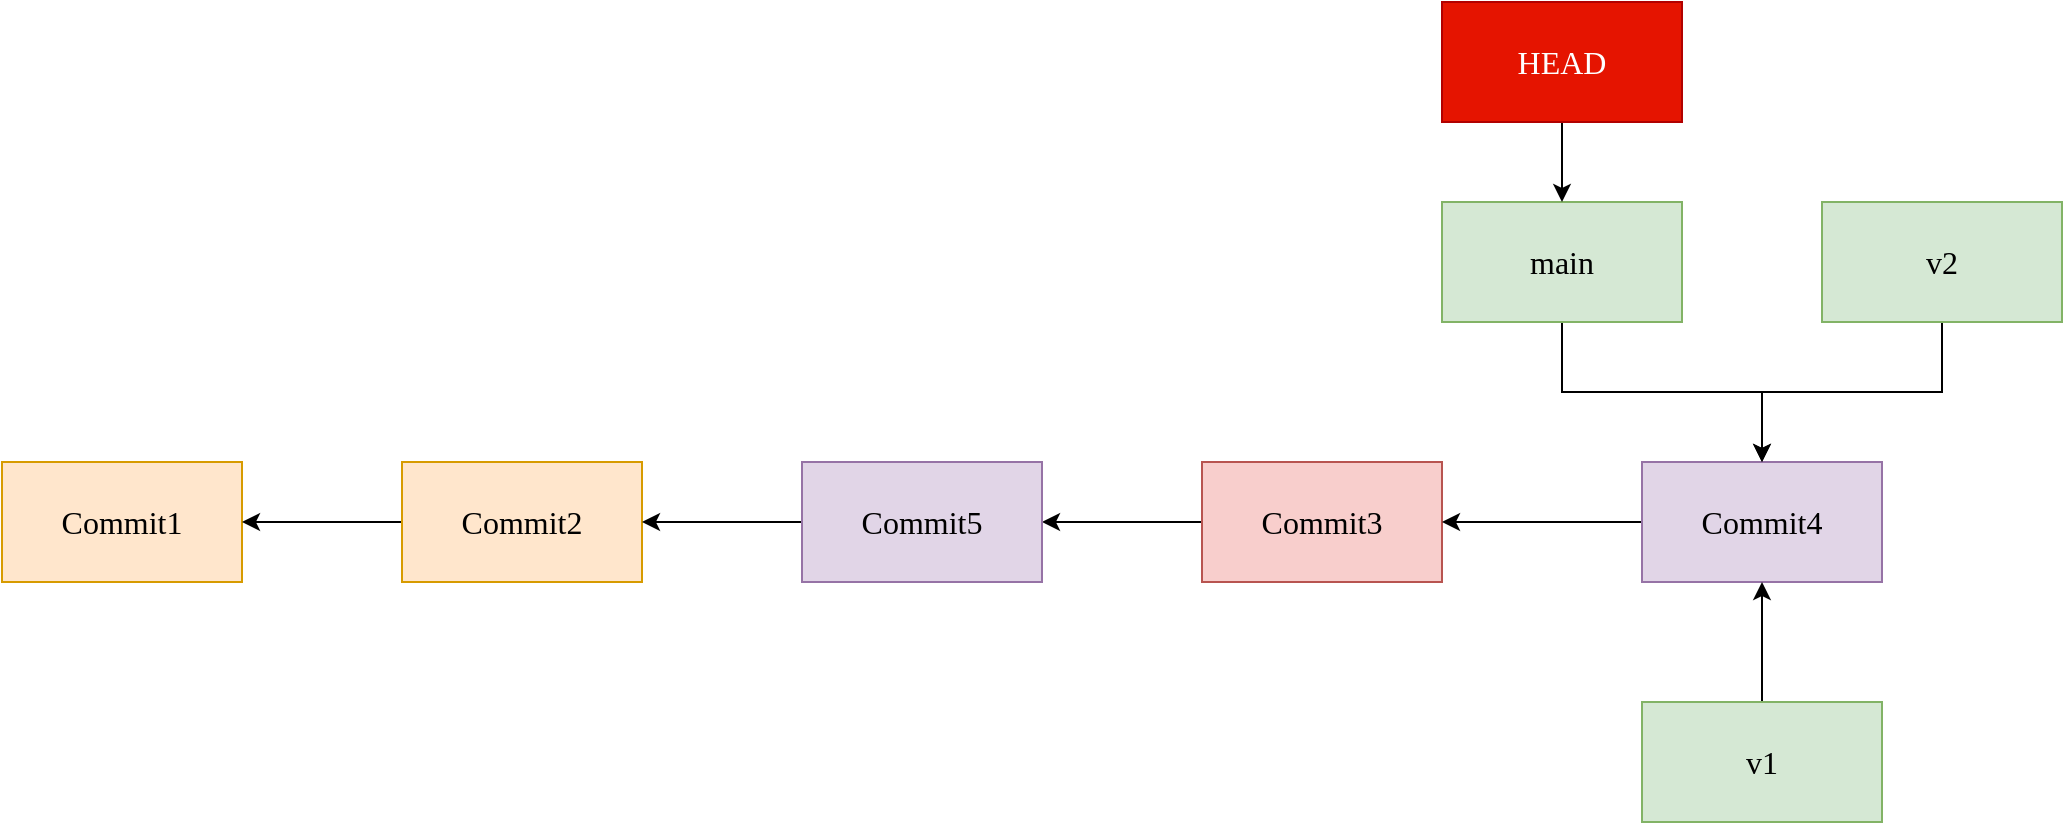 <mxfile version="20.2.3" type="device"><diagram id="6t95Ih9-PMRME2wZGjt9" name="第 1 页"><mxGraphModel dx="1209" dy="852" grid="1" gridSize="10" guides="1" tooltips="1" connect="1" arrows="1" fold="1" page="1" pageScale="1" pageWidth="827" pageHeight="1169" math="0" shadow="0"><root><mxCell id="0"/><mxCell id="1" parent="0"/><mxCell id="k4Uy2OUL4QKr4PVVOet7-1" value="Commit1" style="rounded=0;whiteSpace=wrap;html=1;fillColor=#ffe6cc;strokeColor=#d79b00;fontSize=16;fontFamily=Comic Sans MS;" parent="1" vertex="1"><mxGeometry x="170" y="320" width="120" height="60" as="geometry"/></mxCell><mxCell id="k4Uy2OUL4QKr4PVVOet7-9" value="" style="edgeStyle=orthogonalEdgeStyle;rounded=0;orthogonalLoop=1;jettySize=auto;html=1;fontSize=16;fontFamily=Comic Sans MS;" parent="1" source="k4Uy2OUL4QKr4PVVOet7-2" target="k4Uy2OUL4QKr4PVVOet7-1" edge="1"><mxGeometry relative="1" as="geometry"/></mxCell><mxCell id="k4Uy2OUL4QKr4PVVOet7-2" value="Commit2" style="rounded=0;whiteSpace=wrap;html=1;fillColor=#ffe6cc;strokeColor=#d79b00;fontSize=16;fontFamily=Comic Sans MS;" parent="1" vertex="1"><mxGeometry x="370" y="320" width="120" height="60" as="geometry"/></mxCell><mxCell id="sSFgveCN5eLXCtWouUA1-14" value="" style="edgeStyle=orthogonalEdgeStyle;rounded=0;orthogonalLoop=1;jettySize=auto;html=1;" edge="1" parent="1" source="k4Uy2OUL4QKr4PVVOet7-3" target="k4Uy2OUL4QKr4PVVOet7-6"><mxGeometry relative="1" as="geometry"/></mxCell><mxCell id="k4Uy2OUL4QKr4PVVOet7-3" value="Commit3" style="rounded=0;whiteSpace=wrap;html=1;fillColor=#f8cecc;strokeColor=#b85450;fontSize=16;fontFamily=Comic Sans MS;" parent="1" vertex="1"><mxGeometry x="770" y="320" width="120" height="60" as="geometry"/></mxCell><mxCell id="sSFgveCN5eLXCtWouUA1-7" value="" style="edgeStyle=orthogonalEdgeStyle;rounded=0;orthogonalLoop=1;jettySize=auto;html=1;" edge="1" parent="1" source="k4Uy2OUL4QKr4PVVOet7-5" target="k4Uy2OUL4QKr4PVVOet7-3"><mxGeometry relative="1" as="geometry"/></mxCell><mxCell id="k4Uy2OUL4QKr4PVVOet7-5" value="Commit4" style="rounded=0;whiteSpace=wrap;html=1;fillColor=#e1d5e7;strokeColor=#9673a6;fontSize=16;fontFamily=Comic Sans MS;" parent="1" vertex="1"><mxGeometry x="990" y="320" width="120" height="60" as="geometry"/></mxCell><mxCell id="sSFgveCN5eLXCtWouUA1-13" value="" style="edgeStyle=orthogonalEdgeStyle;rounded=0;orthogonalLoop=1;jettySize=auto;html=1;" edge="1" parent="1" source="k4Uy2OUL4QKr4PVVOet7-6" target="k4Uy2OUL4QKr4PVVOet7-2"><mxGeometry relative="1" as="geometry"/></mxCell><mxCell id="k4Uy2OUL4QKr4PVVOet7-6" value="Commit5" style="rounded=0;whiteSpace=wrap;html=1;fillColor=#e1d5e7;strokeColor=#9673a6;fontSize=16;fontFamily=Comic Sans MS;" parent="1" vertex="1"><mxGeometry x="570" y="320" width="120" height="60" as="geometry"/></mxCell><mxCell id="sSFgveCN5eLXCtWouUA1-17" style="edgeStyle=orthogonalEdgeStyle;rounded=0;orthogonalLoop=1;jettySize=auto;html=1;entryX=0.5;entryY=0;entryDx=0;entryDy=0;" edge="1" parent="1" source="k4Uy2OUL4QKr4PVVOet7-10" target="k4Uy2OUL4QKr4PVVOet7-5"><mxGeometry relative="1" as="geometry"/></mxCell><mxCell id="k4Uy2OUL4QKr4PVVOet7-10" value="main" style="rounded=0;whiteSpace=wrap;html=1;fillColor=#d5e8d4;strokeColor=#82b366;fontSize=16;fontFamily=Comic Sans MS;" parent="1" vertex="1"><mxGeometry x="890" y="190" width="120" height="60" as="geometry"/></mxCell><mxCell id="sSFgveCN5eLXCtWouUA1-16" value="" style="edgeStyle=orthogonalEdgeStyle;rounded=0;orthogonalLoop=1;jettySize=auto;html=1;" edge="1" parent="1" source="k4Uy2OUL4QKr4PVVOet7-11" target="k4Uy2OUL4QKr4PVVOet7-5"><mxGeometry relative="1" as="geometry"/></mxCell><mxCell id="k4Uy2OUL4QKr4PVVOet7-11" value="v2" style="rounded=0;whiteSpace=wrap;html=1;fillColor=#d5e8d4;strokeColor=#82b366;fontSize=16;fontFamily=Comic Sans MS;" parent="1" vertex="1"><mxGeometry x="1080" y="190" width="120" height="60" as="geometry"/></mxCell><mxCell id="sSFgveCN5eLXCtWouUA1-12" value="" style="edgeStyle=orthogonalEdgeStyle;rounded=0;orthogonalLoop=1;jettySize=auto;html=1;" edge="1" parent="1" source="k4Uy2OUL4QKr4PVVOet7-13" target="k4Uy2OUL4QKr4PVVOet7-10"><mxGeometry relative="1" as="geometry"/></mxCell><mxCell id="k4Uy2OUL4QKr4PVVOet7-13" value="HEAD" style="rounded=0;whiteSpace=wrap;html=1;fillColor=#e51400;fontColor=#ffffff;strokeColor=#B20000;fontSize=16;fontFamily=Comic Sans MS;" parent="1" vertex="1"><mxGeometry x="890" y="90" width="120" height="60" as="geometry"/></mxCell><mxCell id="sSFgveCN5eLXCtWouUA1-10" value="" style="edgeStyle=orthogonalEdgeStyle;rounded=0;orthogonalLoop=1;jettySize=auto;html=1;" edge="1" parent="1" source="sSFgveCN5eLXCtWouUA1-9" target="k4Uy2OUL4QKr4PVVOet7-5"><mxGeometry relative="1" as="geometry"/></mxCell><mxCell id="sSFgveCN5eLXCtWouUA1-9" value="v1" style="rounded=0;whiteSpace=wrap;html=1;fillColor=#d5e8d4;strokeColor=#82b366;fontSize=16;fontFamily=Comic Sans MS;" vertex="1" parent="1"><mxGeometry x="990" y="440" width="120" height="60" as="geometry"/></mxCell></root></mxGraphModel></diagram></mxfile>